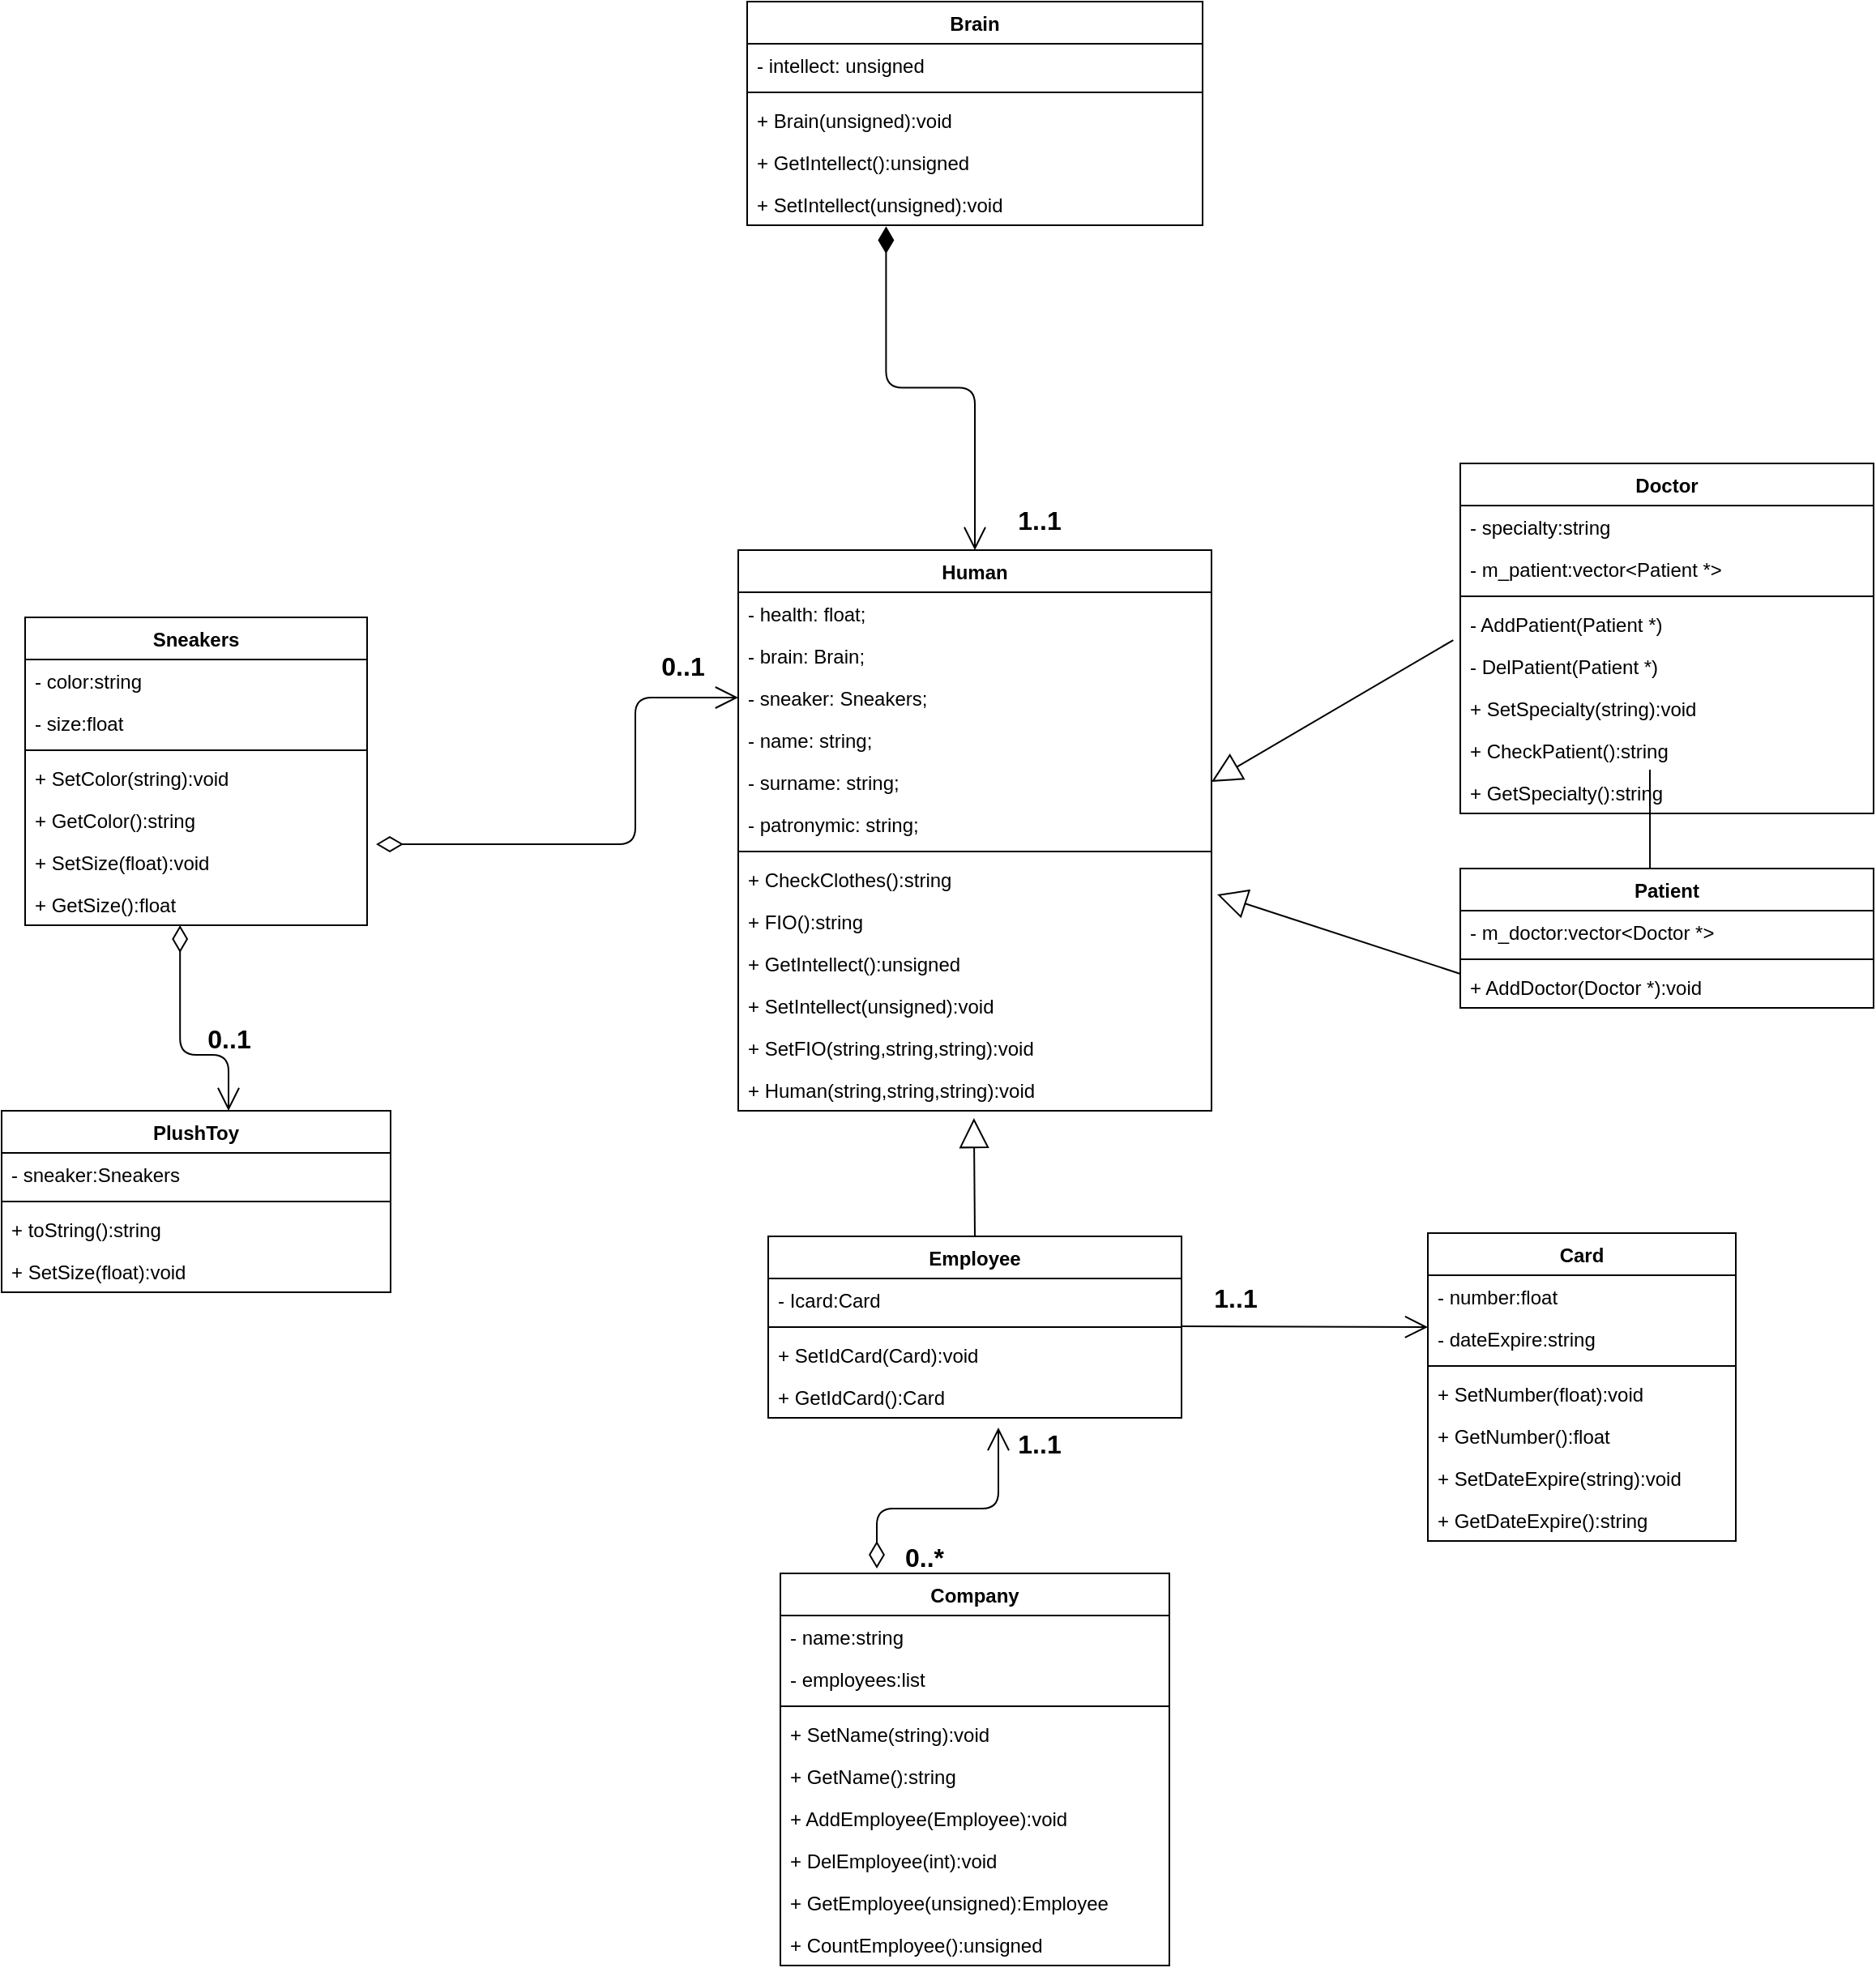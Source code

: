 <mxfile version="12.3.3" pages="1"><diagram id="gHB5FYxYOaCoGWGoHOB5" name="Page-1"><mxGraphModel dx="868" dy="1333" grid="1" gridSize="10" guides="1" tooltips="1" connect="1" arrows="1" fold="1" page="1" pageScale="1" pageWidth="1600" pageHeight="900" background="#ffffff" math="0" shadow="0"><root><mxCell id="0"/><mxCell id="1" parent="0"/><mxCell id="9xX7eosl90YUOS8TpqPi-1" value="Human" style="swimlane;fontStyle=1;align=center;verticalAlign=top;childLayout=stackLayout;horizontal=1;startSize=26;horizontalStack=0;resizeParent=1;resizeParentMax=0;resizeLast=0;collapsible=1;marginBottom=0;" parent="1" vertex="1"><mxGeometry x="604.5" y="-451.5" width="292" height="346" as="geometry"/></mxCell><mxCell id="9xX7eosl90YUOS8TpqPi-2" value="- health: float;" style="text;strokeColor=none;fillColor=none;align=left;verticalAlign=top;spacingLeft=4;spacingRight=4;overflow=hidden;rotatable=0;points=[[0,0.5],[1,0.5]];portConstraint=eastwest;" parent="9xX7eosl90YUOS8TpqPi-1" vertex="1"><mxGeometry y="26" width="292" height="26" as="geometry"/></mxCell><mxCell id="9xX7eosl90YUOS8TpqPi-5" value="- brain: Brain;" style="text;strokeColor=none;fillColor=none;align=left;verticalAlign=top;spacingLeft=4;spacingRight=4;overflow=hidden;rotatable=0;points=[[0,0.5],[1,0.5]];portConstraint=eastwest;" parent="9xX7eosl90YUOS8TpqPi-1" vertex="1"><mxGeometry y="52" width="292" height="26" as="geometry"/></mxCell><mxCell id="9xX7eosl90YUOS8TpqPi-6" value="- sneaker: Sneakers;" style="text;strokeColor=none;fillColor=none;align=left;verticalAlign=top;spacingLeft=4;spacingRight=4;overflow=hidden;rotatable=0;points=[[0,0.5],[1,0.5]];portConstraint=eastwest;" parent="9xX7eosl90YUOS8TpqPi-1" vertex="1"><mxGeometry y="78" width="292" height="26" as="geometry"/></mxCell><mxCell id="9xX7eosl90YUOS8TpqPi-7" value="- name: string;" style="text;strokeColor=none;fillColor=none;align=left;verticalAlign=top;spacingLeft=4;spacingRight=4;overflow=hidden;rotatable=0;points=[[0,0.5],[1,0.5]];portConstraint=eastwest;" parent="9xX7eosl90YUOS8TpqPi-1" vertex="1"><mxGeometry y="104" width="292" height="26" as="geometry"/></mxCell><mxCell id="9xX7eosl90YUOS8TpqPi-8" value="- surname: string;" style="text;strokeColor=none;fillColor=none;align=left;verticalAlign=top;spacingLeft=4;spacingRight=4;overflow=hidden;rotatable=0;points=[[0,0.5],[1,0.5]];portConstraint=eastwest;" parent="9xX7eosl90YUOS8TpqPi-1" vertex="1"><mxGeometry y="130" width="292" height="26" as="geometry"/></mxCell><mxCell id="9xX7eosl90YUOS8TpqPi-9" value="- patronymic: string;&#10;" style="text;strokeColor=none;fillColor=none;align=left;verticalAlign=top;spacingLeft=4;spacingRight=4;overflow=hidden;rotatable=0;points=[[0,0.5],[1,0.5]];portConstraint=eastwest;" parent="9xX7eosl90YUOS8TpqPi-1" vertex="1"><mxGeometry y="156" width="292" height="26" as="geometry"/></mxCell><mxCell id="9xX7eosl90YUOS8TpqPi-3" value="" style="line;strokeWidth=1;fillColor=none;align=left;verticalAlign=middle;spacingTop=-1;spacingLeft=3;spacingRight=3;rotatable=0;labelPosition=right;points=[];portConstraint=eastwest;" parent="9xX7eosl90YUOS8TpqPi-1" vertex="1"><mxGeometry y="182" width="292" height="8" as="geometry"/></mxCell><mxCell id="9xX7eosl90YUOS8TpqPi-4" value="+ CheckClothes():string" style="text;strokeColor=none;fillColor=none;align=left;verticalAlign=top;spacingLeft=4;spacingRight=4;overflow=hidden;rotatable=0;points=[[0,0.5],[1,0.5]];portConstraint=eastwest;" parent="9xX7eosl90YUOS8TpqPi-1" vertex="1"><mxGeometry y="190" width="292" height="26" as="geometry"/></mxCell><mxCell id="9xX7eosl90YUOS8TpqPi-11" value="+ FIO():string" style="text;strokeColor=none;fillColor=none;align=left;verticalAlign=top;spacingLeft=4;spacingRight=4;overflow=hidden;rotatable=0;points=[[0,0.5],[1,0.5]];portConstraint=eastwest;" parent="9xX7eosl90YUOS8TpqPi-1" vertex="1"><mxGeometry y="216" width="292" height="26" as="geometry"/></mxCell><mxCell id="9xX7eosl90YUOS8TpqPi-12" value="+ GetIntellect():unsigned" style="text;strokeColor=none;fillColor=none;align=left;verticalAlign=top;spacingLeft=4;spacingRight=4;overflow=hidden;rotatable=0;points=[[0,0.5],[1,0.5]];portConstraint=eastwest;" parent="9xX7eosl90YUOS8TpqPi-1" vertex="1"><mxGeometry y="242" width="292" height="26" as="geometry"/></mxCell><mxCell id="9xX7eosl90YUOS8TpqPi-13" value="+ SetIntellect(unsigned):void" style="text;strokeColor=none;fillColor=none;align=left;verticalAlign=top;spacingLeft=4;spacingRight=4;overflow=hidden;rotatable=0;points=[[0,0.5],[1,0.5]];portConstraint=eastwest;" parent="9xX7eosl90YUOS8TpqPi-1" vertex="1"><mxGeometry y="268" width="292" height="26" as="geometry"/></mxCell><mxCell id="9xX7eosl90YUOS8TpqPi-14" value="+ SetFIO(string,string,string):void" style="text;strokeColor=none;fillColor=none;align=left;verticalAlign=top;spacingLeft=4;spacingRight=4;overflow=hidden;rotatable=0;points=[[0,0.5],[1,0.5]];portConstraint=eastwest;" parent="9xX7eosl90YUOS8TpqPi-1" vertex="1"><mxGeometry y="294" width="292" height="26" as="geometry"/></mxCell><mxCell id="9xX7eosl90YUOS8TpqPi-15" value="+ Human(string,string,string):void" style="text;strokeColor=none;fillColor=none;align=left;verticalAlign=top;spacingLeft=4;spacingRight=4;overflow=hidden;rotatable=0;points=[[0,0.5],[1,0.5]];portConstraint=eastwest;" parent="9xX7eosl90YUOS8TpqPi-1" vertex="1"><mxGeometry y="320" width="292" height="26" as="geometry"/></mxCell><mxCell id="9xX7eosl90YUOS8TpqPi-17" value="Brain" style="swimlane;fontStyle=1;align=center;verticalAlign=top;childLayout=stackLayout;horizontal=1;startSize=26;horizontalStack=0;resizeParent=1;resizeParentMax=0;resizeLast=0;collapsible=1;marginBottom=0;" parent="1" vertex="1"><mxGeometry x="610" y="-790" width="281" height="138" as="geometry"/></mxCell><mxCell id="9xX7eosl90YUOS8TpqPi-18" value="- intellect: unsigned" style="text;strokeColor=none;fillColor=none;align=left;verticalAlign=top;spacingLeft=4;spacingRight=4;overflow=hidden;rotatable=0;points=[[0,0.5],[1,0.5]];portConstraint=eastwest;" parent="9xX7eosl90YUOS8TpqPi-17" vertex="1"><mxGeometry y="26" width="281" height="26" as="geometry"/></mxCell><mxCell id="9xX7eosl90YUOS8TpqPi-19" value="" style="line;strokeWidth=1;fillColor=none;align=left;verticalAlign=middle;spacingTop=-1;spacingLeft=3;spacingRight=3;rotatable=0;labelPosition=right;points=[];portConstraint=eastwest;" parent="9xX7eosl90YUOS8TpqPi-17" vertex="1"><mxGeometry y="52" width="281" height="8" as="geometry"/></mxCell><mxCell id="9xX7eosl90YUOS8TpqPi-20" value="+ Brain(unsigned):void" style="text;strokeColor=none;fillColor=none;align=left;verticalAlign=top;spacingLeft=4;spacingRight=4;overflow=hidden;rotatable=0;points=[[0,0.5],[1,0.5]];portConstraint=eastwest;" parent="9xX7eosl90YUOS8TpqPi-17" vertex="1"><mxGeometry y="60" width="281" height="26" as="geometry"/></mxCell><mxCell id="9xX7eosl90YUOS8TpqPi-21" value="+ GetIntellect():unsigned" style="text;strokeColor=none;fillColor=none;align=left;verticalAlign=top;spacingLeft=4;spacingRight=4;overflow=hidden;rotatable=0;points=[[0,0.5],[1,0.5]];portConstraint=eastwest;" parent="9xX7eosl90YUOS8TpqPi-17" vertex="1"><mxGeometry y="86" width="281" height="26" as="geometry"/></mxCell><mxCell id="9xX7eosl90YUOS8TpqPi-22" value="+ SetIntellect(unsigned):void" style="text;strokeColor=none;fillColor=none;align=left;verticalAlign=top;spacingLeft=4;spacingRight=4;overflow=hidden;rotatable=0;points=[[0,0.5],[1,0.5]];portConstraint=eastwest;" parent="9xX7eosl90YUOS8TpqPi-17" vertex="1"><mxGeometry y="112" width="281" height="26" as="geometry"/></mxCell><mxCell id="9xX7eosl90YUOS8TpqPi-23" value="" style="endArrow=open;html=1;endSize=12;startArrow=diamondThin;startSize=14;startFill=1;edgeStyle=orthogonalEdgeStyle;align=left;verticalAlign=bottom;entryX=0.5;entryY=0;entryDx=0;entryDy=0;exitX=0.305;exitY=1.027;exitDx=0;exitDy=0;exitPerimeter=0;" parent="1" source="9xX7eosl90YUOS8TpqPi-22" target="9xX7eosl90YUOS8TpqPi-1" edge="1"><mxGeometry x="-1" y="3" relative="1" as="geometry"><mxPoint x="290" y="98" as="sourcePoint"/><mxPoint x="460" y="160" as="targetPoint"/></mxGeometry></mxCell><mxCell id="9xX7eosl90YUOS8TpqPi-24" value="Employee" style="swimlane;fontStyle=1;align=center;verticalAlign=top;childLayout=stackLayout;horizontal=1;startSize=26;horizontalStack=0;resizeParent=1;resizeParentMax=0;resizeLast=0;collapsible=1;marginBottom=0;" parent="1" vertex="1"><mxGeometry x="623" y="-28" width="255" height="112" as="geometry"/></mxCell><mxCell id="9xX7eosl90YUOS8TpqPi-25" value="- Icard:Card" style="text;strokeColor=none;fillColor=none;align=left;verticalAlign=top;spacingLeft=4;spacingRight=4;overflow=hidden;rotatable=0;points=[[0,0.5],[1,0.5]];portConstraint=eastwest;" parent="9xX7eosl90YUOS8TpqPi-24" vertex="1"><mxGeometry y="26" width="255" height="26" as="geometry"/></mxCell><mxCell id="9xX7eosl90YUOS8TpqPi-26" value="" style="line;strokeWidth=1;fillColor=none;align=left;verticalAlign=middle;spacingTop=-1;spacingLeft=3;spacingRight=3;rotatable=0;labelPosition=right;points=[];portConstraint=eastwest;" parent="9xX7eosl90YUOS8TpqPi-24" vertex="1"><mxGeometry y="52" width="255" height="8" as="geometry"/></mxCell><mxCell id="9xX7eosl90YUOS8TpqPi-27" value="+ SetIdCard(Card):void" style="text;strokeColor=none;fillColor=none;align=left;verticalAlign=top;spacingLeft=4;spacingRight=4;overflow=hidden;rotatable=0;points=[[0,0.5],[1,0.5]];portConstraint=eastwest;" parent="9xX7eosl90YUOS8TpqPi-24" vertex="1"><mxGeometry y="60" width="255" height="26" as="geometry"/></mxCell><mxCell id="4AS1ErKi0sK6n_eg3LzS-5" value="+ GetIdCard():Card" style="text;strokeColor=none;fillColor=none;align=left;verticalAlign=top;spacingLeft=4;spacingRight=4;overflow=hidden;rotatable=0;points=[[0,0.5],[1,0.5]];portConstraint=eastwest;" parent="9xX7eosl90YUOS8TpqPi-24" vertex="1"><mxGeometry y="86" width="255" height="26" as="geometry"/></mxCell><mxCell id="4AS1ErKi0sK6n_eg3LzS-7" value="PlushToy" style="swimlane;fontStyle=1;align=center;verticalAlign=top;childLayout=stackLayout;horizontal=1;startSize=26;horizontalStack=0;resizeParent=1;resizeParentMax=0;resizeLast=0;collapsible=1;marginBottom=0;" parent="1" vertex="1"><mxGeometry x="150" y="-105.5" width="240" height="112" as="geometry"/></mxCell><mxCell id="4AS1ErKi0sK6n_eg3LzS-8" value="- sneaker:Sneakers" style="text;strokeColor=none;fillColor=none;align=left;verticalAlign=top;spacingLeft=4;spacingRight=4;overflow=hidden;rotatable=0;points=[[0,0.5],[1,0.5]];portConstraint=eastwest;" parent="4AS1ErKi0sK6n_eg3LzS-7" vertex="1"><mxGeometry y="26" width="240" height="26" as="geometry"/></mxCell><mxCell id="4AS1ErKi0sK6n_eg3LzS-9" value="" style="line;strokeWidth=1;fillColor=none;align=left;verticalAlign=middle;spacingTop=-1;spacingLeft=3;spacingRight=3;rotatable=0;labelPosition=right;points=[];portConstraint=eastwest;" parent="4AS1ErKi0sK6n_eg3LzS-7" vertex="1"><mxGeometry y="52" width="240" height="8" as="geometry"/></mxCell><mxCell id="4AS1ErKi0sK6n_eg3LzS-13" value="+ toString():string" style="text;strokeColor=none;fillColor=none;align=left;verticalAlign=top;spacingLeft=4;spacingRight=4;overflow=hidden;rotatable=0;points=[[0,0.5],[1,0.5]];portConstraint=eastwest;" parent="4AS1ErKi0sK6n_eg3LzS-7" vertex="1"><mxGeometry y="60" width="240" height="26" as="geometry"/></mxCell><mxCell id="4AS1ErKi0sK6n_eg3LzS-10" value="+ SetSize(float):void" style="text;strokeColor=none;fillColor=none;align=left;verticalAlign=top;spacingLeft=4;spacingRight=4;overflow=hidden;rotatable=0;points=[[0,0.5],[1,0.5]];portConstraint=eastwest;" parent="4AS1ErKi0sK6n_eg3LzS-7" vertex="1"><mxGeometry y="86" width="240" height="26" as="geometry"/></mxCell><mxCell id="4AS1ErKi0sK6n_eg3LzS-14" value="Sneakers" style="swimlane;fontStyle=1;align=center;verticalAlign=top;childLayout=stackLayout;horizontal=1;startSize=26;horizontalStack=0;resizeParent=1;resizeParentMax=0;resizeLast=0;collapsible=1;marginBottom=0;" parent="1" vertex="1"><mxGeometry x="164.5" y="-410" width="211" height="190" as="geometry"/></mxCell><mxCell id="4AS1ErKi0sK6n_eg3LzS-15" value="- color:string" style="text;strokeColor=none;fillColor=none;align=left;verticalAlign=top;spacingLeft=4;spacingRight=4;overflow=hidden;rotatable=0;points=[[0,0.5],[1,0.5]];portConstraint=eastwest;" parent="4AS1ErKi0sK6n_eg3LzS-14" vertex="1"><mxGeometry y="26" width="211" height="26" as="geometry"/></mxCell><mxCell id="4AS1ErKi0sK6n_eg3LzS-18" value="- size:float" style="text;strokeColor=none;fillColor=none;align=left;verticalAlign=top;spacingLeft=4;spacingRight=4;overflow=hidden;rotatable=0;points=[[0,0.5],[1,0.5]];portConstraint=eastwest;" parent="4AS1ErKi0sK6n_eg3LzS-14" vertex="1"><mxGeometry y="52" width="211" height="26" as="geometry"/></mxCell><mxCell id="4AS1ErKi0sK6n_eg3LzS-16" value="" style="line;strokeWidth=1;fillColor=none;align=left;verticalAlign=middle;spacingTop=-1;spacingLeft=3;spacingRight=3;rotatable=0;labelPosition=right;points=[];portConstraint=eastwest;" parent="4AS1ErKi0sK6n_eg3LzS-14" vertex="1"><mxGeometry y="78" width="211" height="8" as="geometry"/></mxCell><mxCell id="4AS1ErKi0sK6n_eg3LzS-17" value="+ SetColor(string):void" style="text;strokeColor=none;fillColor=none;align=left;verticalAlign=top;spacingLeft=4;spacingRight=4;overflow=hidden;rotatable=0;points=[[0,0.5],[1,0.5]];portConstraint=eastwest;" parent="4AS1ErKi0sK6n_eg3LzS-14" vertex="1"><mxGeometry y="86" width="211" height="26" as="geometry"/></mxCell><mxCell id="4AS1ErKi0sK6n_eg3LzS-19" value="+ GetColor():string" style="text;strokeColor=none;fillColor=none;align=left;verticalAlign=top;spacingLeft=4;spacingRight=4;overflow=hidden;rotatable=0;points=[[0,0.5],[1,0.5]];portConstraint=eastwest;" parent="4AS1ErKi0sK6n_eg3LzS-14" vertex="1"><mxGeometry y="112" width="211" height="26" as="geometry"/></mxCell><mxCell id="4AS1ErKi0sK6n_eg3LzS-20" value="+ SetSize(float):void" style="text;strokeColor=none;fillColor=none;align=left;verticalAlign=top;spacingLeft=4;spacingRight=4;overflow=hidden;rotatable=0;points=[[0,0.5],[1,0.5]];portConstraint=eastwest;" parent="4AS1ErKi0sK6n_eg3LzS-14" vertex="1"><mxGeometry y="138" width="211" height="26" as="geometry"/></mxCell><mxCell id="4AS1ErKi0sK6n_eg3LzS-21" value="+ GetSize():float" style="text;strokeColor=none;fillColor=none;align=left;verticalAlign=top;spacingLeft=4;spacingRight=4;overflow=hidden;rotatable=0;points=[[0,0.5],[1,0.5]];portConstraint=eastwest;" parent="4AS1ErKi0sK6n_eg3LzS-14" vertex="1"><mxGeometry y="164" width="211" height="26" as="geometry"/></mxCell><mxCell id="4AS1ErKi0sK6n_eg3LzS-23" value="Card" style="swimlane;fontStyle=1;align=center;verticalAlign=top;childLayout=stackLayout;horizontal=1;startSize=26;horizontalStack=0;resizeParent=1;resizeParentMax=0;resizeLast=0;collapsible=1;marginBottom=0;" parent="1" vertex="1"><mxGeometry x="1030" y="-30" width="190" height="190" as="geometry"/></mxCell><mxCell id="4AS1ErKi0sK6n_eg3LzS-37" value="- number:float" style="text;strokeColor=none;fillColor=none;align=left;verticalAlign=top;spacingLeft=4;spacingRight=4;overflow=hidden;rotatable=0;points=[[0,0.5],[1,0.5]];portConstraint=eastwest;" parent="4AS1ErKi0sK6n_eg3LzS-23" vertex="1"><mxGeometry y="26" width="190" height="26" as="geometry"/></mxCell><mxCell id="4AS1ErKi0sK6n_eg3LzS-24" value="- dateExpire:string" style="text;strokeColor=none;fillColor=none;align=left;verticalAlign=top;spacingLeft=4;spacingRight=4;overflow=hidden;rotatable=0;points=[[0,0.5],[1,0.5]];portConstraint=eastwest;" parent="4AS1ErKi0sK6n_eg3LzS-23" vertex="1"><mxGeometry y="52" width="190" height="26" as="geometry"/></mxCell><mxCell id="4AS1ErKi0sK6n_eg3LzS-25" value="" style="line;strokeWidth=1;fillColor=none;align=left;verticalAlign=middle;spacingTop=-1;spacingLeft=3;spacingRight=3;rotatable=0;labelPosition=right;points=[];portConstraint=eastwest;" parent="4AS1ErKi0sK6n_eg3LzS-23" vertex="1"><mxGeometry y="78" width="190" height="8" as="geometry"/></mxCell><mxCell id="4AS1ErKi0sK6n_eg3LzS-44" value="+ SetNumber(float):void" style="text;strokeColor=none;fillColor=none;align=left;verticalAlign=top;spacingLeft=4;spacingRight=4;overflow=hidden;rotatable=0;points=[[0,0.5],[1,0.5]];portConstraint=eastwest;" parent="4AS1ErKi0sK6n_eg3LzS-23" vertex="1"><mxGeometry y="86" width="190" height="26" as="geometry"/></mxCell><mxCell id="4AS1ErKi0sK6n_eg3LzS-45" value="+ GetNumber():float" style="text;strokeColor=none;fillColor=none;align=left;verticalAlign=top;spacingLeft=4;spacingRight=4;overflow=hidden;rotatable=0;points=[[0,0.5],[1,0.5]];portConstraint=eastwest;" parent="4AS1ErKi0sK6n_eg3LzS-23" vertex="1"><mxGeometry y="112" width="190" height="26" as="geometry"/></mxCell><mxCell id="4AS1ErKi0sK6n_eg3LzS-46" value="+ SetDateExpire(string):void" style="text;strokeColor=none;fillColor=none;align=left;verticalAlign=top;spacingLeft=4;spacingRight=4;overflow=hidden;rotatable=0;points=[[0,0.5],[1,0.5]];portConstraint=eastwest;" parent="4AS1ErKi0sK6n_eg3LzS-23" vertex="1"><mxGeometry y="138" width="190" height="26" as="geometry"/></mxCell><mxCell id="4AS1ErKi0sK6n_eg3LzS-26" value="+ GetDateExpire():string" style="text;strokeColor=none;fillColor=none;align=left;verticalAlign=top;spacingLeft=4;spacingRight=4;overflow=hidden;rotatable=0;points=[[0,0.5],[1,0.5]];portConstraint=eastwest;" parent="4AS1ErKi0sK6n_eg3LzS-23" vertex="1"><mxGeometry y="164" width="190" height="26" as="geometry"/></mxCell><mxCell id="4AS1ErKi0sK6n_eg3LzS-47" value="Company" style="swimlane;fontStyle=1;align=center;verticalAlign=top;childLayout=stackLayout;horizontal=1;startSize=26;horizontalStack=0;resizeParent=1;resizeParentMax=0;resizeLast=0;collapsible=1;marginBottom=0;" parent="1" vertex="1"><mxGeometry x="630.5" y="180" width="240" height="242" as="geometry"/></mxCell><mxCell id="4AS1ErKi0sK6n_eg3LzS-48" value="- name:string" style="text;strokeColor=none;fillColor=none;align=left;verticalAlign=top;spacingLeft=4;spacingRight=4;overflow=hidden;rotatable=0;points=[[0,0.5],[1,0.5]];portConstraint=eastwest;" parent="4AS1ErKi0sK6n_eg3LzS-47" vertex="1"><mxGeometry y="26" width="240" height="26" as="geometry"/></mxCell><mxCell id="4AS1ErKi0sK6n_eg3LzS-51" value="- employees:list" style="text;strokeColor=none;fillColor=none;align=left;verticalAlign=top;spacingLeft=4;spacingRight=4;overflow=hidden;rotatable=0;points=[[0,0.5],[1,0.5]];portConstraint=eastwest;" parent="4AS1ErKi0sK6n_eg3LzS-47" vertex="1"><mxGeometry y="52" width="240" height="26" as="geometry"/></mxCell><mxCell id="4AS1ErKi0sK6n_eg3LzS-49" value="" style="line;strokeWidth=1;fillColor=none;align=left;verticalAlign=middle;spacingTop=-1;spacingLeft=3;spacingRight=3;rotatable=0;labelPosition=right;points=[];portConstraint=eastwest;" parent="4AS1ErKi0sK6n_eg3LzS-47" vertex="1"><mxGeometry y="78" width="240" height="8" as="geometry"/></mxCell><mxCell id="4AS1ErKi0sK6n_eg3LzS-50" value="+ SetName(string):void" style="text;strokeColor=none;fillColor=none;align=left;verticalAlign=top;spacingLeft=4;spacingRight=4;overflow=hidden;rotatable=0;points=[[0,0.5],[1,0.5]];portConstraint=eastwest;" parent="4AS1ErKi0sK6n_eg3LzS-47" vertex="1"><mxGeometry y="86" width="240" height="26" as="geometry"/></mxCell><mxCell id="4AS1ErKi0sK6n_eg3LzS-52" value="+ GetName():string" style="text;strokeColor=none;fillColor=none;align=left;verticalAlign=top;spacingLeft=4;spacingRight=4;overflow=hidden;rotatable=0;points=[[0,0.5],[1,0.5]];portConstraint=eastwest;" parent="4AS1ErKi0sK6n_eg3LzS-47" vertex="1"><mxGeometry y="112" width="240" height="26" as="geometry"/></mxCell><mxCell id="4AS1ErKi0sK6n_eg3LzS-53" value="+ AddEmployee(Employee):void" style="text;strokeColor=none;fillColor=none;align=left;verticalAlign=top;spacingLeft=4;spacingRight=4;overflow=hidden;rotatable=0;points=[[0,0.5],[1,0.5]];portConstraint=eastwest;" parent="4AS1ErKi0sK6n_eg3LzS-47" vertex="1"><mxGeometry y="138" width="240" height="26" as="geometry"/></mxCell><mxCell id="tAcKTF6gbI03CLi-ud64-1" value="+ DelEmployee(int):void" style="text;strokeColor=none;fillColor=none;align=left;verticalAlign=top;spacingLeft=4;spacingRight=4;overflow=hidden;rotatable=0;points=[[0,0.5],[1,0.5]];portConstraint=eastwest;" parent="4AS1ErKi0sK6n_eg3LzS-47" vertex="1"><mxGeometry y="164" width="240" height="26" as="geometry"/></mxCell><mxCell id="4AS1ErKi0sK6n_eg3LzS-54" value="+ GetEmployee(unsigned):Employee" style="text;strokeColor=none;fillColor=none;align=left;verticalAlign=top;spacingLeft=4;spacingRight=4;overflow=hidden;rotatable=0;points=[[0,0.5],[1,0.5]];portConstraint=eastwest;" parent="4AS1ErKi0sK6n_eg3LzS-47" vertex="1"><mxGeometry y="190" width="240" height="26" as="geometry"/></mxCell><mxCell id="tAcKTF6gbI03CLi-ud64-2" value="+ CountEmployee():unsigned" style="text;strokeColor=none;fillColor=none;align=left;verticalAlign=top;spacingLeft=4;spacingRight=4;overflow=hidden;rotatable=0;points=[[0,0.5],[1,0.5]];portConstraint=eastwest;" parent="4AS1ErKi0sK6n_eg3LzS-47" vertex="1"><mxGeometry y="216" width="240" height="26" as="geometry"/></mxCell><mxCell id="2bcwdU1NNcVRjcW7dJTE-3" value="" style="endArrow=block;endSize=16;endFill=0;html=1;entryX=0.498;entryY=1.173;entryDx=0;entryDy=0;entryPerimeter=0;exitX=0.5;exitY=0;exitDx=0;exitDy=0;" parent="1" source="9xX7eosl90YUOS8TpqPi-24" target="9xX7eosl90YUOS8TpqPi-15" edge="1"><mxGeometry width="160" relative="1" as="geometry"><mxPoint x="650" y="-67" as="sourcePoint"/><mxPoint x="810" y="-67" as="targetPoint"/></mxGeometry></mxCell><mxCell id="2bcwdU1NNcVRjcW7dJTE-5" value="" style="endArrow=open;html=1;endSize=12;startArrow=diamondThin;startSize=14;startFill=0;edgeStyle=orthogonalEdgeStyle;align=left;verticalAlign=bottom;entryX=0;entryY=0.5;entryDx=0;entryDy=0;" parent="1" target="9xX7eosl90YUOS8TpqPi-6" edge="1"><mxGeometry x="-1" y="3" relative="1" as="geometry"><mxPoint x="381" y="-270" as="sourcePoint"/><mxPoint x="541" y="-340" as="targetPoint"/><Array as="points"><mxPoint x="541" y="-270"/><mxPoint x="541" y="-360"/></Array></mxGeometry></mxCell><mxCell id="2bcwdU1NNcVRjcW7dJTE-6" value="" style="endArrow=open;html=1;endSize=12;startArrow=diamondThin;startSize=14;startFill=0;edgeStyle=orthogonalEdgeStyle;align=left;verticalAlign=bottom;" parent="1" edge="1"><mxGeometry x="-0.902" relative="1" as="geometry"><mxPoint x="690" y="177" as="sourcePoint"/><mxPoint x="765" y="90" as="targetPoint"/><Array as="points"><mxPoint x="690" y="140"/><mxPoint x="765" y="140"/></Array><mxPoint as="offset"/></mxGeometry></mxCell><mxCell id="2bcwdU1NNcVRjcW7dJTE-7" value="" style="endArrow=open;endFill=1;endSize=12;html=1;" parent="1" edge="1"><mxGeometry width="160" relative="1" as="geometry"><mxPoint x="878" y="27.5" as="sourcePoint"/><mxPoint x="1030" y="28" as="targetPoint"/></mxGeometry></mxCell><mxCell id="2bcwdU1NNcVRjcW7dJTE-8" value="" style="endArrow=open;html=1;endSize=12;startArrow=diamondThin;startSize=14;startFill=0;edgeStyle=orthogonalEdgeStyle;align=left;verticalAlign=bottom;exitX=0.453;exitY=1;exitDx=0;exitDy=0;exitPerimeter=0;" parent="1" source="4AS1ErKi0sK6n_eg3LzS-21" target="4AS1ErKi0sK6n_eg3LzS-7" edge="1"><mxGeometry x="-1" y="3" relative="1" as="geometry"><mxPoint x="260" y="-160" as="sourcePoint"/><mxPoint x="350" y="-106" as="targetPoint"/><Array as="points"><mxPoint x="260" y="-140"/><mxPoint x="290" y="-140"/></Array></mxGeometry></mxCell><mxCell id="2bcwdU1NNcVRjcW7dJTE-9" value="&lt;b&gt;&lt;font style=&quot;font-size: 16px&quot;&gt;1..1&lt;/font&gt;&lt;/b&gt;" style="text;html=1;align=center;verticalAlign=middle;resizable=0;points=[];;autosize=1;" parent="1" vertex="1"><mxGeometry x="770" y="-480" width="40" height="20" as="geometry"/></mxCell><mxCell id="2bcwdU1NNcVRjcW7dJTE-10" value="&lt;b&gt;&lt;font style=&quot;font-size: 16px&quot;&gt;1..1&lt;/font&gt;&lt;/b&gt;" style="text;html=1;align=center;verticalAlign=middle;resizable=0;points=[];;autosize=1;" parent="1" vertex="1"><mxGeometry x="891" y="-0.5" width="40" height="20" as="geometry"/></mxCell><mxCell id="2bcwdU1NNcVRjcW7dJTE-11" value="&lt;b&gt;&lt;font style=&quot;font-size: 16px&quot;&gt;0..1&lt;/font&gt;&lt;/b&gt;" style="text;html=1;align=center;verticalAlign=middle;resizable=0;points=[];;autosize=1;" parent="1" vertex="1"><mxGeometry x="270" y="-160" width="40" height="20" as="geometry"/></mxCell><mxCell id="2bcwdU1NNcVRjcW7dJTE-12" value="&lt;b&gt;&lt;font style=&quot;font-size: 16px&quot;&gt;1..1&lt;/font&gt;&lt;/b&gt;" style="text;html=1;align=center;verticalAlign=middle;resizable=0;points=[];;autosize=1;" parent="1" vertex="1"><mxGeometry x="770" y="90" width="40" height="20" as="geometry"/></mxCell><mxCell id="2bcwdU1NNcVRjcW7dJTE-13" value="&lt;b&gt;&lt;font style=&quot;font-size: 16px&quot;&gt;0..*&lt;/font&gt;&lt;/b&gt;" style="text;html=1;align=center;verticalAlign=middle;resizable=0;points=[];;autosize=1;" parent="1" vertex="1"><mxGeometry x="699" y="160" width="40" height="20" as="geometry"/></mxCell><mxCell id="2bcwdU1NNcVRjcW7dJTE-15" value="&lt;b&gt;&lt;font style=&quot;font-size: 16px&quot;&gt;0..1&lt;/font&gt;&lt;/b&gt;" style="text;html=1;align=center;verticalAlign=middle;resizable=0;points=[];;autosize=1;" parent="1" vertex="1"><mxGeometry x="550" y="-390" width="40" height="20" as="geometry"/></mxCell><mxCell id="jSFpr4s1WYev3_QiKXzt-1" value="Doctor" style="swimlane;fontStyle=1;align=center;verticalAlign=top;childLayout=stackLayout;horizontal=1;startSize=26;horizontalStack=0;resizeParent=1;resizeParentMax=0;resizeLast=0;collapsible=1;marginBottom=0;" parent="1" vertex="1"><mxGeometry x="1050" y="-505" width="255" height="216" as="geometry"/></mxCell><mxCell id="jSFpr4s1WYev3_QiKXzt-2" value="- specialty:string" style="text;strokeColor=none;fillColor=none;align=left;verticalAlign=top;spacingLeft=4;spacingRight=4;overflow=hidden;rotatable=0;points=[[0,0.5],[1,0.5]];portConstraint=eastwest;" parent="jSFpr4s1WYev3_QiKXzt-1" vertex="1"><mxGeometry y="26" width="255" height="26" as="geometry"/></mxCell><mxCell id="jSFpr4s1WYev3_QiKXzt-6" value="- m_patient:vector&lt;Patient *&gt;" style="text;strokeColor=none;fillColor=none;align=left;verticalAlign=top;spacingLeft=4;spacingRight=4;overflow=hidden;rotatable=0;points=[[0,0.5],[1,0.5]];portConstraint=eastwest;" parent="jSFpr4s1WYev3_QiKXzt-1" vertex="1"><mxGeometry y="52" width="255" height="26" as="geometry"/></mxCell><mxCell id="jSFpr4s1WYev3_QiKXzt-3" value="" style="line;strokeWidth=1;fillColor=none;align=left;verticalAlign=middle;spacingTop=-1;spacingLeft=3;spacingRight=3;rotatable=0;labelPosition=right;points=[];portConstraint=eastwest;" parent="jSFpr4s1WYev3_QiKXzt-1" vertex="1"><mxGeometry y="78" width="255" height="8" as="geometry"/></mxCell><mxCell id="jSFpr4s1WYev3_QiKXzt-7" value="- AddPatient(Patient *)" style="text;strokeColor=none;fillColor=none;align=left;verticalAlign=top;spacingLeft=4;spacingRight=4;overflow=hidden;rotatable=0;points=[[0,0.5],[1,0.5]];portConstraint=eastwest;" parent="jSFpr4s1WYev3_QiKXzt-1" vertex="1"><mxGeometry y="86" width="255" height="26" as="geometry"/></mxCell><mxCell id="KVnnHsjGRCJNV-osJ7RW-2" value="- DelPatient(Patient *)" style="text;strokeColor=none;fillColor=none;align=left;verticalAlign=top;spacingLeft=4;spacingRight=4;overflow=hidden;rotatable=0;points=[[0,0.5],[1,0.5]];portConstraint=eastwest;" vertex="1" parent="jSFpr4s1WYev3_QiKXzt-1"><mxGeometry y="112" width="255" height="26" as="geometry"/></mxCell><mxCell id="jSFpr4s1WYev3_QiKXzt-4" value="+ SetSpecialty(string):void" style="text;strokeColor=none;fillColor=none;align=left;verticalAlign=top;spacingLeft=4;spacingRight=4;overflow=hidden;rotatable=0;points=[[0,0.5],[1,0.5]];portConstraint=eastwest;" parent="jSFpr4s1WYev3_QiKXzt-1" vertex="1"><mxGeometry y="138" width="255" height="26" as="geometry"/></mxCell><mxCell id="jSFpr4s1WYev3_QiKXzt-5" value="+ CheckPatient():string" style="text;strokeColor=none;fillColor=none;align=left;verticalAlign=top;spacingLeft=4;spacingRight=4;overflow=hidden;rotatable=0;points=[[0,0.5],[1,0.5]];portConstraint=eastwest;" parent="jSFpr4s1WYev3_QiKXzt-1" vertex="1"><mxGeometry y="164" width="255" height="26" as="geometry"/></mxCell><mxCell id="jSFpr4s1WYev3_QiKXzt-8" value="+ GetSpecialty():string" style="text;strokeColor=none;fillColor=none;align=left;verticalAlign=top;spacingLeft=4;spacingRight=4;overflow=hidden;rotatable=0;points=[[0,0.5],[1,0.5]];portConstraint=eastwest;" parent="jSFpr4s1WYev3_QiKXzt-1" vertex="1"><mxGeometry y="190" width="255" height="26" as="geometry"/></mxCell><mxCell id="jSFpr4s1WYev3_QiKXzt-10" value="Patient" style="swimlane;fontStyle=1;align=center;verticalAlign=top;childLayout=stackLayout;horizontal=1;startSize=26;horizontalStack=0;resizeParent=1;resizeParentMax=0;resizeLast=0;collapsible=1;marginBottom=0;" parent="1" vertex="1"><mxGeometry x="1050" y="-255" width="255" height="86" as="geometry"/></mxCell><mxCell id="jSFpr4s1WYev3_QiKXzt-11" value="- m_doctor:vector&lt;Doctor *&gt;" style="text;strokeColor=none;fillColor=none;align=left;verticalAlign=top;spacingLeft=4;spacingRight=4;overflow=hidden;rotatable=0;points=[[0,0.5],[1,0.5]];portConstraint=eastwest;" parent="jSFpr4s1WYev3_QiKXzt-10" vertex="1"><mxGeometry y="26" width="255" height="26" as="geometry"/></mxCell><mxCell id="jSFpr4s1WYev3_QiKXzt-14" value="" style="line;strokeWidth=1;fillColor=none;align=left;verticalAlign=middle;spacingTop=-1;spacingLeft=3;spacingRight=3;rotatable=0;labelPosition=right;points=[];portConstraint=eastwest;" parent="jSFpr4s1WYev3_QiKXzt-10" vertex="1"><mxGeometry y="52" width="255" height="8" as="geometry"/></mxCell><mxCell id="jSFpr4s1WYev3_QiKXzt-17" value="+ AddDoctor(Doctor *):void" style="text;strokeColor=none;fillColor=none;align=left;verticalAlign=top;spacingLeft=4;spacingRight=4;overflow=hidden;rotatable=0;points=[[0,0.5],[1,0.5]];portConstraint=eastwest;" parent="jSFpr4s1WYev3_QiKXzt-10" vertex="1"><mxGeometry y="60" width="255" height="26" as="geometry"/></mxCell><mxCell id="jSFpr4s1WYev3_QiKXzt-9" value="" style="endArrow=block;endSize=16;endFill=0;html=1;entryX=1;entryY=0.5;entryDx=0;entryDy=0;exitX=-0.017;exitY=0.885;exitDx=0;exitDy=0;exitPerimeter=0;" parent="1" source="jSFpr4s1WYev3_QiKXzt-7" target="9xX7eosl90YUOS8TpqPi-8" edge="1"><mxGeometry width="160" relative="1" as="geometry"><mxPoint x="970.5" y="-267.0" as="sourcePoint"/><mxPoint x="969.916" y="-340.002" as="targetPoint"/></mxGeometry></mxCell><mxCell id="jSFpr4s1WYev3_QiKXzt-27" value="" style="endArrow=block;endSize=16;endFill=0;html=1;entryX=1.012;entryY=-0.135;entryDx=0;entryDy=0;exitX=0;exitY=0.5;exitDx=0;exitDy=0;entryPerimeter=0;" parent="1" target="9xX7eosl90YUOS8TpqPi-11" edge="1"><mxGeometry width="160" relative="1" as="geometry"><mxPoint x="1050" y="-190" as="sourcePoint"/><mxPoint x="906.5" y="-298.5" as="targetPoint"/></mxGeometry></mxCell><mxCell id="jSFpr4s1WYev3_QiKXzt-28" value="" style="endArrow=none;html=1;entryX=0.459;entryY=0;entryDx=0;entryDy=0;entryPerimeter=0;" parent="1" target="jSFpr4s1WYev3_QiKXzt-10" edge="1"><mxGeometry width="50" height="50" relative="1" as="geometry"><mxPoint x="1167" y="-316" as="sourcePoint"/><mxPoint x="1167" y="-258" as="targetPoint"/></mxGeometry></mxCell></root></mxGraphModel></diagram></mxfile>